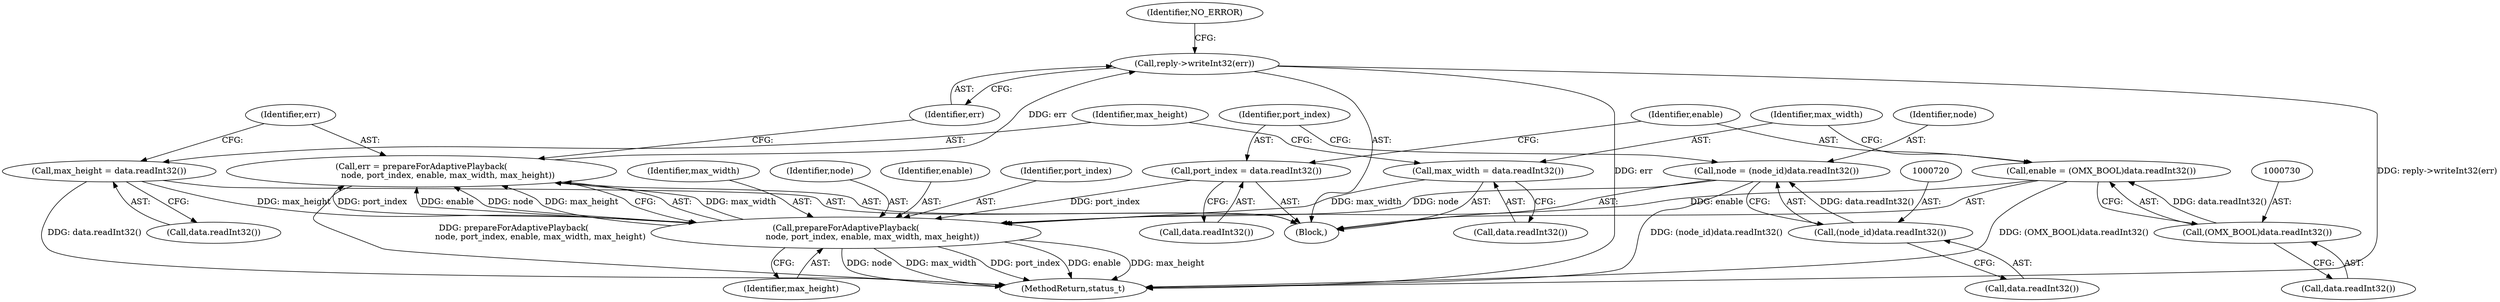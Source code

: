 digraph "0_Android_25be9ac20db51044e1b09ca67906355e4f328d48_0@API" {
"1000749" [label="(Call,reply->writeInt32(err))"];
"1000741" [label="(Call,err = prepareForAdaptivePlayback(\n                    node, port_index, enable, max_width, max_height))"];
"1000743" [label="(Call,prepareForAdaptivePlayback(\n                    node, port_index, enable, max_width, max_height))"];
"1000717" [label="(Call,node = (node_id)data.readInt32())"];
"1000719" [label="(Call,(node_id)data.readInt32())"];
"1000723" [label="(Call,port_index = data.readInt32())"];
"1000727" [label="(Call,enable = (OMX_BOOL)data.readInt32())"];
"1000729" [label="(Call,(OMX_BOOL)data.readInt32())"];
"1000733" [label="(Call,max_width = data.readInt32())"];
"1000737" [label="(Call,max_height = data.readInt32())"];
"1000731" [label="(Call,data.readInt32())"];
"1000739" [label="(Call,data.readInt32())"];
"1000719" [label="(Call,(node_id)data.readInt32())"];
"1000724" [label="(Identifier,port_index)"];
"1000750" [label="(Identifier,err)"];
"1000729" [label="(Call,(OMX_BOOL)data.readInt32())"];
"1000747" [label="(Identifier,max_width)"];
"1000727" [label="(Call,enable = (OMX_BOOL)data.readInt32())"];
"1000718" [label="(Identifier,node)"];
"1000717" [label="(Call,node = (node_id)data.readInt32())"];
"1000744" [label="(Identifier,node)"];
"1000725" [label="(Call,data.readInt32())"];
"1000737" [label="(Call,max_height = data.readInt32())"];
"1000752" [label="(Identifier,NO_ERROR)"];
"1000746" [label="(Identifier,enable)"];
"1000738" [label="(Identifier,max_height)"];
"1000748" [label="(Identifier,max_height)"];
"1000749" [label="(Call,reply->writeInt32(err))"];
"1000741" [label="(Call,err = prepareForAdaptivePlayback(\n                    node, port_index, enable, max_width, max_height))"];
"1000711" [label="(Block,)"];
"1000734" [label="(Identifier,max_width)"];
"1000735" [label="(Call,data.readInt32())"];
"1000723" [label="(Call,port_index = data.readInt32())"];
"1000742" [label="(Identifier,err)"];
"1001056" [label="(MethodReturn,status_t)"];
"1000721" [label="(Call,data.readInt32())"];
"1000745" [label="(Identifier,port_index)"];
"1000743" [label="(Call,prepareForAdaptivePlayback(\n                    node, port_index, enable, max_width, max_height))"];
"1000733" [label="(Call,max_width = data.readInt32())"];
"1000728" [label="(Identifier,enable)"];
"1000749" -> "1000711"  [label="AST: "];
"1000749" -> "1000750"  [label="CFG: "];
"1000750" -> "1000749"  [label="AST: "];
"1000752" -> "1000749"  [label="CFG: "];
"1000749" -> "1001056"  [label="DDG: err"];
"1000749" -> "1001056"  [label="DDG: reply->writeInt32(err)"];
"1000741" -> "1000749"  [label="DDG: err"];
"1000741" -> "1000711"  [label="AST: "];
"1000741" -> "1000743"  [label="CFG: "];
"1000742" -> "1000741"  [label="AST: "];
"1000743" -> "1000741"  [label="AST: "];
"1000750" -> "1000741"  [label="CFG: "];
"1000741" -> "1001056"  [label="DDG: prepareForAdaptivePlayback(\n                    node, port_index, enable, max_width, max_height)"];
"1000743" -> "1000741"  [label="DDG: max_width"];
"1000743" -> "1000741"  [label="DDG: port_index"];
"1000743" -> "1000741"  [label="DDG: enable"];
"1000743" -> "1000741"  [label="DDG: node"];
"1000743" -> "1000741"  [label="DDG: max_height"];
"1000743" -> "1000748"  [label="CFG: "];
"1000744" -> "1000743"  [label="AST: "];
"1000745" -> "1000743"  [label="AST: "];
"1000746" -> "1000743"  [label="AST: "];
"1000747" -> "1000743"  [label="AST: "];
"1000748" -> "1000743"  [label="AST: "];
"1000743" -> "1001056"  [label="DDG: max_height"];
"1000743" -> "1001056"  [label="DDG: node"];
"1000743" -> "1001056"  [label="DDG: max_width"];
"1000743" -> "1001056"  [label="DDG: port_index"];
"1000743" -> "1001056"  [label="DDG: enable"];
"1000717" -> "1000743"  [label="DDG: node"];
"1000723" -> "1000743"  [label="DDG: port_index"];
"1000727" -> "1000743"  [label="DDG: enable"];
"1000733" -> "1000743"  [label="DDG: max_width"];
"1000737" -> "1000743"  [label="DDG: max_height"];
"1000717" -> "1000711"  [label="AST: "];
"1000717" -> "1000719"  [label="CFG: "];
"1000718" -> "1000717"  [label="AST: "];
"1000719" -> "1000717"  [label="AST: "];
"1000724" -> "1000717"  [label="CFG: "];
"1000717" -> "1001056"  [label="DDG: (node_id)data.readInt32()"];
"1000719" -> "1000717"  [label="DDG: data.readInt32()"];
"1000719" -> "1000721"  [label="CFG: "];
"1000720" -> "1000719"  [label="AST: "];
"1000721" -> "1000719"  [label="AST: "];
"1000723" -> "1000711"  [label="AST: "];
"1000723" -> "1000725"  [label="CFG: "];
"1000724" -> "1000723"  [label="AST: "];
"1000725" -> "1000723"  [label="AST: "];
"1000728" -> "1000723"  [label="CFG: "];
"1000727" -> "1000711"  [label="AST: "];
"1000727" -> "1000729"  [label="CFG: "];
"1000728" -> "1000727"  [label="AST: "];
"1000729" -> "1000727"  [label="AST: "];
"1000734" -> "1000727"  [label="CFG: "];
"1000727" -> "1001056"  [label="DDG: (OMX_BOOL)data.readInt32()"];
"1000729" -> "1000727"  [label="DDG: data.readInt32()"];
"1000729" -> "1000731"  [label="CFG: "];
"1000730" -> "1000729"  [label="AST: "];
"1000731" -> "1000729"  [label="AST: "];
"1000733" -> "1000711"  [label="AST: "];
"1000733" -> "1000735"  [label="CFG: "];
"1000734" -> "1000733"  [label="AST: "];
"1000735" -> "1000733"  [label="AST: "];
"1000738" -> "1000733"  [label="CFG: "];
"1000737" -> "1000711"  [label="AST: "];
"1000737" -> "1000739"  [label="CFG: "];
"1000738" -> "1000737"  [label="AST: "];
"1000739" -> "1000737"  [label="AST: "];
"1000742" -> "1000737"  [label="CFG: "];
"1000737" -> "1001056"  [label="DDG: data.readInt32()"];
}
